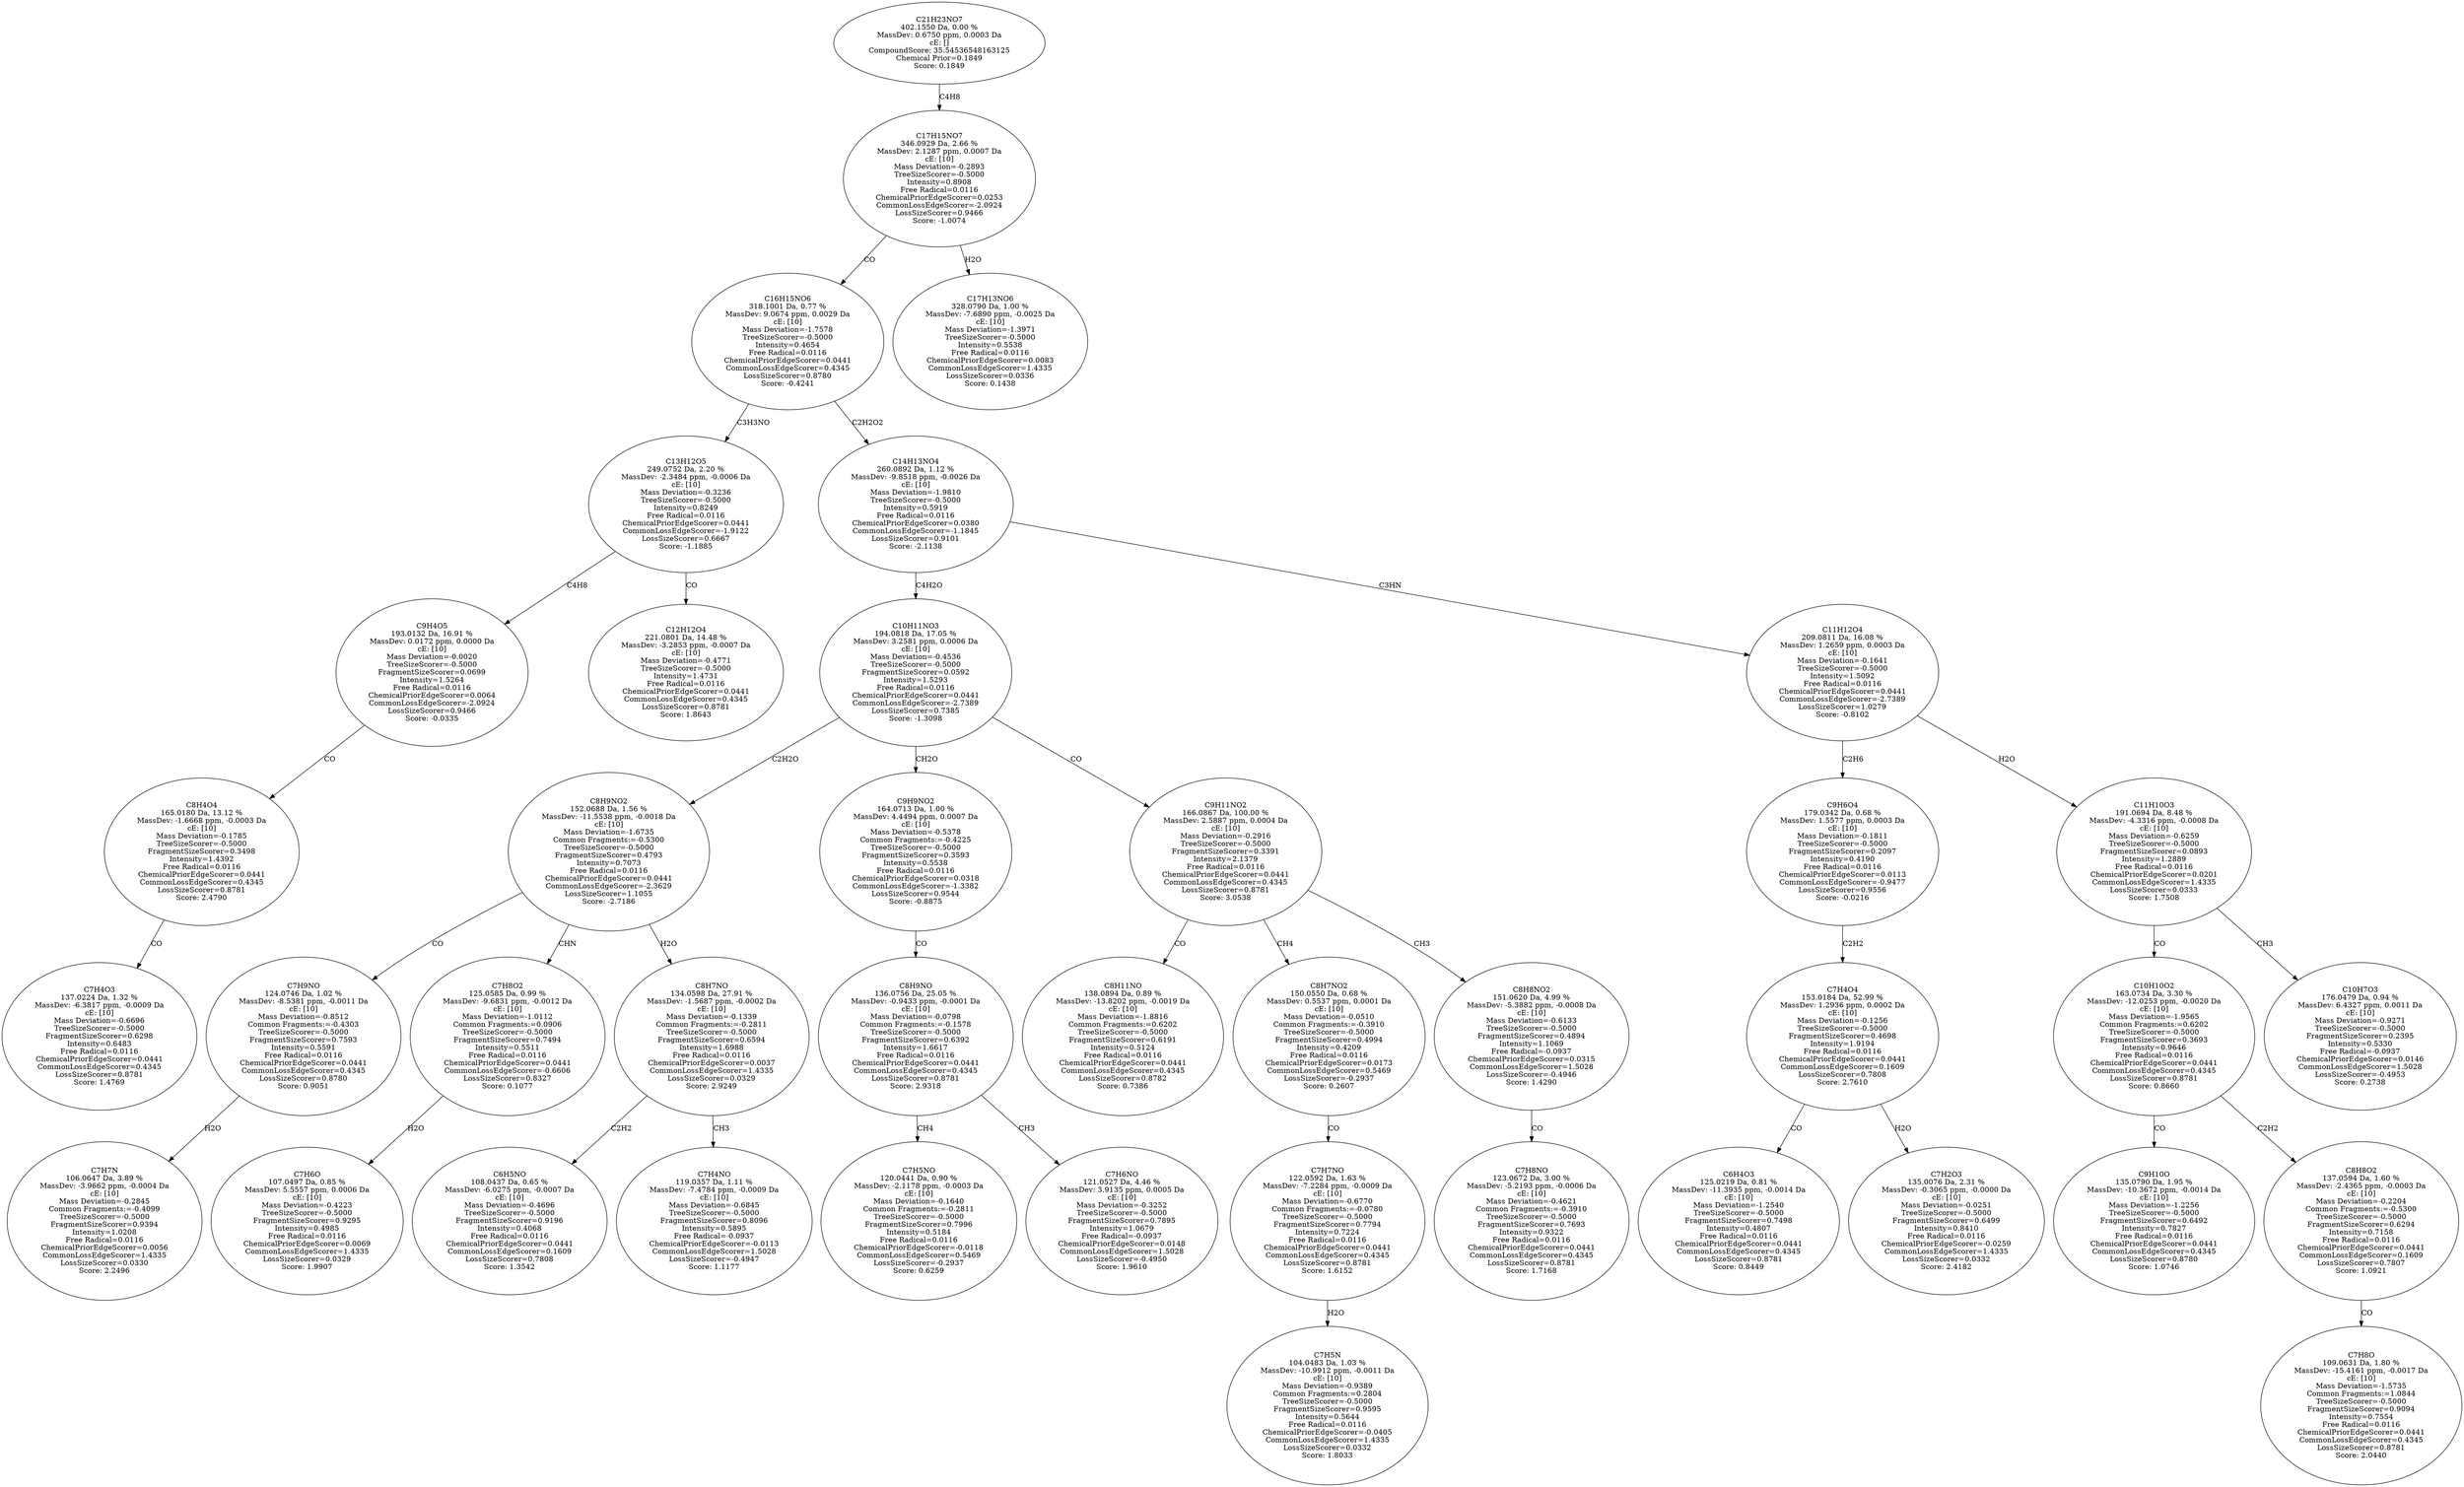 strict digraph {
v1 [label="C7H4O3\n137.0224 Da, 1.32 %\nMassDev: -6.3817 ppm, -0.0009 Da\ncE: [10]\nMass Deviation=-0.6696\nTreeSizeScorer=-0.5000\nFragmentSizeScorer=0.6298\nIntensity=0.6483\nFree Radical=0.0116\nChemicalPriorEdgeScorer=0.0441\nCommonLossEdgeScorer=0.4345\nLossSizeScorer=0.8781\nScore: 1.4769"];
v2 [label="C8H4O4\n165.0180 Da, 13.12 %\nMassDev: -1.6668 ppm, -0.0003 Da\ncE: [10]\nMass Deviation=-0.1785\nTreeSizeScorer=-0.5000\nFragmentSizeScorer=0.3498\nIntensity=1.4392\nFree Radical=0.0116\nChemicalPriorEdgeScorer=0.0441\nCommonLossEdgeScorer=0.4345\nLossSizeScorer=0.8781\nScore: 2.4790"];
v3 [label="C9H4O5\n193.0132 Da, 16.91 %\nMassDev: 0.0172 ppm, 0.0000 Da\ncE: [10]\nMass Deviation=-0.0020\nTreeSizeScorer=-0.5000\nFragmentSizeScorer=0.0699\nIntensity=1.5264\nFree Radical=0.0116\nChemicalPriorEdgeScorer=0.0064\nCommonLossEdgeScorer=-2.0924\nLossSizeScorer=0.9466\nScore: -0.0335"];
v4 [label="C12H12O4\n221.0801 Da, 14.48 %\nMassDev: -3.2853 ppm, -0.0007 Da\ncE: [10]\nMass Deviation=-0.4771\nTreeSizeScorer=-0.5000\nIntensity=1.4731\nFree Radical=0.0116\nChemicalPriorEdgeScorer=0.0441\nCommonLossEdgeScorer=0.4345\nLossSizeScorer=0.8781\nScore: 1.8643"];
v5 [label="C13H12O5\n249.0752 Da, 2.20 %\nMassDev: -2.3484 ppm, -0.0006 Da\ncE: [10]\nMass Deviation=-0.3236\nTreeSizeScorer=-0.5000\nIntensity=0.8249\nFree Radical=0.0116\nChemicalPriorEdgeScorer=0.0441\nCommonLossEdgeScorer=-1.9122\nLossSizeScorer=0.6667\nScore: -1.1885"];
v6 [label="C7H7N\n106.0647 Da, 3.89 %\nMassDev: -3.9662 ppm, -0.0004 Da\ncE: [10]\nMass Deviation=-0.2845\nCommon Fragments:=-0.4099\nTreeSizeScorer=-0.5000\nFragmentSizeScorer=0.9394\nIntensity=1.0208\nFree Radical=0.0116\nChemicalPriorEdgeScorer=0.0056\nCommonLossEdgeScorer=1.4335\nLossSizeScorer=0.0330\nScore: 2.2496"];
v7 [label="C7H9NO\n124.0746 Da, 1.02 %\nMassDev: -8.5381 ppm, -0.0011 Da\ncE: [10]\nMass Deviation=-0.8512\nCommon Fragments:=-0.4303\nTreeSizeScorer=-0.5000\nFragmentSizeScorer=0.7593\nIntensity=0.5591\nFree Radical=0.0116\nChemicalPriorEdgeScorer=0.0441\nCommonLossEdgeScorer=0.4345\nLossSizeScorer=0.8780\nScore: 0.9051"];
v8 [label="C7H6O\n107.0497 Da, 0.85 %\nMassDev: 5.5557 ppm, 0.0006 Da\ncE: [10]\nMass Deviation=-0.4223\nTreeSizeScorer=-0.5000\nFragmentSizeScorer=0.9295\nIntensity=0.4985\nFree Radical=0.0116\nChemicalPriorEdgeScorer=0.0069\nCommonLossEdgeScorer=1.4335\nLossSizeScorer=0.0329\nScore: 1.9907"];
v9 [label="C7H8O2\n125.0585 Da, 0.99 %\nMassDev: -9.6831 ppm, -0.0012 Da\ncE: [10]\nMass Deviation=-1.0112\nCommon Fragments:=0.0906\nTreeSizeScorer=-0.5000\nFragmentSizeScorer=0.7494\nIntensity=0.5511\nFree Radical=0.0116\nChemicalPriorEdgeScorer=0.0441\nCommonLossEdgeScorer=-0.6606\nLossSizeScorer=0.8327\nScore: 0.1077"];
v10 [label="C6H5NO\n108.0437 Da, 0.65 %\nMassDev: -6.0275 ppm, -0.0007 Da\ncE: [10]\nMass Deviation=-0.4696\nTreeSizeScorer=-0.5000\nFragmentSizeScorer=0.9196\nIntensity=0.4068\nFree Radical=0.0116\nChemicalPriorEdgeScorer=0.0441\nCommonLossEdgeScorer=0.1609\nLossSizeScorer=0.7808\nScore: 1.3542"];
v11 [label="C7H4NO\n119.0357 Da, 1.11 %\nMassDev: -7.4784 ppm, -0.0009 Da\ncE: [10]\nMass Deviation=-0.6845\nTreeSizeScorer=-0.5000\nFragmentSizeScorer=0.8096\nIntensity=0.5895\nFree Radical=-0.0937\nChemicalPriorEdgeScorer=-0.0113\nCommonLossEdgeScorer=1.5028\nLossSizeScorer=-0.4947\nScore: 1.1177"];
v12 [label="C8H7NO\n134.0598 Da, 27.91 %\nMassDev: -1.5687 ppm, -0.0002 Da\ncE: [10]\nMass Deviation=-0.1339\nCommon Fragments:=-0.2811\nTreeSizeScorer=-0.5000\nFragmentSizeScorer=0.6594\nIntensity=1.6988\nFree Radical=0.0116\nChemicalPriorEdgeScorer=0.0037\nCommonLossEdgeScorer=1.4335\nLossSizeScorer=0.0329\nScore: 2.9249"];
v13 [label="C8H9NO2\n152.0688 Da, 1.56 %\nMassDev: -11.5538 ppm, -0.0018 Da\ncE: [10]\nMass Deviation=-1.6735\nCommon Fragments:=-0.5300\nTreeSizeScorer=-0.5000\nFragmentSizeScorer=0.4793\nIntensity=0.7073\nFree Radical=0.0116\nChemicalPriorEdgeScorer=0.0441\nCommonLossEdgeScorer=-2.3629\nLossSizeScorer=1.1055\nScore: -2.7186"];
v14 [label="C7H5NO\n120.0441 Da, 0.90 %\nMassDev: -2.1178 ppm, -0.0003 Da\ncE: [10]\nMass Deviation=-0.1640\nCommon Fragments:=-0.2811\nTreeSizeScorer=-0.5000\nFragmentSizeScorer=0.7996\nIntensity=0.5184\nFree Radical=0.0116\nChemicalPriorEdgeScorer=-0.0118\nCommonLossEdgeScorer=0.5469\nLossSizeScorer=-0.2937\nScore: 0.6259"];
v15 [label="C7H6NO\n121.0527 Da, 4.46 %\nMassDev: 3.9135 ppm, 0.0005 Da\ncE: [10]\nMass Deviation=-0.3252\nTreeSizeScorer=-0.5000\nFragmentSizeScorer=0.7895\nIntensity=1.0679\nFree Radical=-0.0937\nChemicalPriorEdgeScorer=0.0148\nCommonLossEdgeScorer=1.5028\nLossSizeScorer=-0.4950\nScore: 1.9610"];
v16 [label="C8H9NO\n136.0756 Da, 25.05 %\nMassDev: -0.9433 ppm, -0.0001 Da\ncE: [10]\nMass Deviation=-0.0798\nCommon Fragments:=-0.1578\nTreeSizeScorer=-0.5000\nFragmentSizeScorer=0.6392\nIntensity=1.6617\nFree Radical=0.0116\nChemicalPriorEdgeScorer=0.0441\nCommonLossEdgeScorer=0.4345\nLossSizeScorer=0.8781\nScore: 2.9318"];
v17 [label="C9H9NO2\n164.0713 Da, 1.00 %\nMassDev: 4.4494 ppm, 0.0007 Da\ncE: [10]\nMass Deviation=-0.5378\nCommon Fragments:=-0.4225\nTreeSizeScorer=-0.5000\nFragmentSizeScorer=0.3593\nIntensity=0.5538\nFree Radical=0.0116\nChemicalPriorEdgeScorer=0.0318\nCommonLossEdgeScorer=-1.3382\nLossSizeScorer=0.9544\nScore: -0.8875"];
v18 [label="C8H11NO\n138.0894 Da, 0.89 %\nMassDev: -13.8202 ppm, -0.0019 Da\ncE: [10]\nMass Deviation=-1.8816\nCommon Fragments:=0.6202\nTreeSizeScorer=-0.5000\nFragmentSizeScorer=0.6191\nIntensity=0.5124\nFree Radical=0.0116\nChemicalPriorEdgeScorer=0.0441\nCommonLossEdgeScorer=0.4345\nLossSizeScorer=0.8782\nScore: 0.7386"];
v19 [label="C7H5N\n104.0483 Da, 1.03 %\nMassDev: -10.9912 ppm, -0.0011 Da\ncE: [10]\nMass Deviation=-0.9389\nCommon Fragments:=0.2804\nTreeSizeScorer=-0.5000\nFragmentSizeScorer=0.9595\nIntensity=0.5644\nFree Radical=0.0116\nChemicalPriorEdgeScorer=-0.0405\nCommonLossEdgeScorer=1.4335\nLossSizeScorer=0.0332\nScore: 1.8033"];
v20 [label="C7H7NO\n122.0592 Da, 1.63 %\nMassDev: -7.2284 ppm, -0.0009 Da\ncE: [10]\nMass Deviation=-0.6770\nCommon Fragments:=-0.0780\nTreeSizeScorer=-0.5000\nFragmentSizeScorer=0.7794\nIntensity=0.7224\nFree Radical=0.0116\nChemicalPriorEdgeScorer=0.0441\nCommonLossEdgeScorer=0.4345\nLossSizeScorer=0.8781\nScore: 1.6152"];
v21 [label="C8H7NO2\n150.0550 Da, 0.68 %\nMassDev: 0.5537 ppm, 0.0001 Da\ncE: [10]\nMass Deviation=-0.0510\nCommon Fragments:=-0.3910\nTreeSizeScorer=-0.5000\nFragmentSizeScorer=0.4994\nIntensity=0.4209\nFree Radical=0.0116\nChemicalPriorEdgeScorer=0.0173\nCommonLossEdgeScorer=0.5469\nLossSizeScorer=-0.2937\nScore: 0.2607"];
v22 [label="C7H8NO\n123.0672 Da, 3.00 %\nMassDev: -5.2193 ppm, -0.0006 Da\ncE: [10]\nMass Deviation=-0.4621\nCommon Fragments:=-0.3910\nTreeSizeScorer=-0.5000\nFragmentSizeScorer=0.7693\nIntensity=0.9322\nFree Radical=0.0116\nChemicalPriorEdgeScorer=0.0441\nCommonLossEdgeScorer=0.4345\nLossSizeScorer=0.8781\nScore: 1.7168"];
v23 [label="C8H8NO2\n151.0620 Da, 4.99 %\nMassDev: -5.3882 ppm, -0.0008 Da\ncE: [10]\nMass Deviation=-0.6133\nTreeSizeScorer=-0.5000\nFragmentSizeScorer=0.4894\nIntensity=1.1069\nFree Radical=-0.0937\nChemicalPriorEdgeScorer=0.0315\nCommonLossEdgeScorer=1.5028\nLossSizeScorer=-0.4946\nScore: 1.4290"];
v24 [label="C9H11NO2\n166.0867 Da, 100.00 %\nMassDev: 2.5887 ppm, 0.0004 Da\ncE: [10]\nMass Deviation=-0.2916\nTreeSizeScorer=-0.5000\nFragmentSizeScorer=0.3391\nIntensity=2.1379\nFree Radical=0.0116\nChemicalPriorEdgeScorer=0.0441\nCommonLossEdgeScorer=0.4345\nLossSizeScorer=0.8781\nScore: 3.0538"];
v25 [label="C10H11NO3\n194.0818 Da, 17.05 %\nMassDev: 3.2581 ppm, 0.0006 Da\ncE: [10]\nMass Deviation=-0.4536\nTreeSizeScorer=-0.5000\nFragmentSizeScorer=0.0592\nIntensity=1.5293\nFree Radical=0.0116\nChemicalPriorEdgeScorer=0.0441\nCommonLossEdgeScorer=-2.7389\nLossSizeScorer=0.7385\nScore: -1.3098"];
v26 [label="C6H4O3\n125.0219 Da, 0.81 %\nMassDev: -11.3935 ppm, -0.0014 Da\ncE: [10]\nMass Deviation=-1.2540\nTreeSizeScorer=-0.5000\nFragmentSizeScorer=0.7498\nIntensity=0.4807\nFree Radical=0.0116\nChemicalPriorEdgeScorer=0.0441\nCommonLossEdgeScorer=0.4345\nLossSizeScorer=0.8781\nScore: 0.8449"];
v27 [label="C7H2O3\n135.0076 Da, 2.31 %\nMassDev: -0.3065 ppm, -0.0000 Da\ncE: [10]\nMass Deviation=-0.0251\nTreeSizeScorer=-0.5000\nFragmentSizeScorer=0.6499\nIntensity=0.8410\nFree Radical=0.0116\nChemicalPriorEdgeScorer=-0.0259\nCommonLossEdgeScorer=1.4335\nLossSizeScorer=0.0332\nScore: 2.4182"];
v28 [label="C7H4O4\n153.0184 Da, 52.99 %\nMassDev: 1.2936 ppm, 0.0002 Da\ncE: [10]\nMass Deviation=-0.1256\nTreeSizeScorer=-0.5000\nFragmentSizeScorer=0.4698\nIntensity=1.9194\nFree Radical=0.0116\nChemicalPriorEdgeScorer=0.0441\nCommonLossEdgeScorer=0.1609\nLossSizeScorer=0.7808\nScore: 2.7610"];
v29 [label="C9H6O4\n179.0342 Da, 0.68 %\nMassDev: 1.5577 ppm, 0.0003 Da\ncE: [10]\nMass Deviation=-0.1811\nTreeSizeScorer=-0.5000\nFragmentSizeScorer=0.2097\nIntensity=0.4190\nFree Radical=0.0116\nChemicalPriorEdgeScorer=0.0113\nCommonLossEdgeScorer=-0.9477\nLossSizeScorer=0.9556\nScore: -0.0216"];
v30 [label="C9H10O\n135.0790 Da, 1.95 %\nMassDev: -10.3672 ppm, -0.0014 Da\ncE: [10]\nMass Deviation=-1.2256\nTreeSizeScorer=-0.5000\nFragmentSizeScorer=0.6492\nIntensity=0.7827\nFree Radical=0.0116\nChemicalPriorEdgeScorer=0.0441\nCommonLossEdgeScorer=0.4345\nLossSizeScorer=0.8780\nScore: 1.0746"];
v31 [label="C7H8O\n109.0631 Da, 1.80 %\nMassDev: -15.4161 ppm, -0.0017 Da\ncE: [10]\nMass Deviation=-1.5735\nCommon Fragments:=1.0844\nTreeSizeScorer=-0.5000\nFragmentSizeScorer=0.9094\nIntensity=0.7554\nFree Radical=0.0116\nChemicalPriorEdgeScorer=0.0441\nCommonLossEdgeScorer=0.4345\nLossSizeScorer=0.8781\nScore: 2.0440"];
v32 [label="C8H8O2\n137.0594 Da, 1.60 %\nMassDev: -2.4365 ppm, -0.0003 Da\ncE: [10]\nMass Deviation=-0.2204\nCommon Fragments:=-0.5300\nTreeSizeScorer=-0.5000\nFragmentSizeScorer=0.6294\nIntensity=0.7158\nFree Radical=0.0116\nChemicalPriorEdgeScorer=0.0441\nCommonLossEdgeScorer=0.1609\nLossSizeScorer=0.7807\nScore: 1.0921"];
v33 [label="C10H10O2\n163.0734 Da, 3.30 %\nMassDev: -12.0253 ppm, -0.0020 Da\ncE: [10]\nMass Deviation=-1.9565\nCommon Fragments:=0.6202\nTreeSizeScorer=-0.5000\nFragmentSizeScorer=0.3693\nIntensity=0.9646\nFree Radical=0.0116\nChemicalPriorEdgeScorer=0.0441\nCommonLossEdgeScorer=0.4345\nLossSizeScorer=0.8781\nScore: 0.8660"];
v34 [label="C10H7O3\n176.0479 Da, 0.94 %\nMassDev: 6.4327 ppm, 0.0011 Da\ncE: [10]\nMass Deviation=-0.9271\nTreeSizeScorer=-0.5000\nFragmentSizeScorer=0.2395\nIntensity=0.5330\nFree Radical=-0.0937\nChemicalPriorEdgeScorer=0.0146\nCommonLossEdgeScorer=1.5028\nLossSizeScorer=-0.4953\nScore: 0.2738"];
v35 [label="C11H10O3\n191.0694 Da, 8.48 %\nMassDev: -4.3316 ppm, -0.0008 Da\ncE: [10]\nMass Deviation=-0.6259\nTreeSizeScorer=-0.5000\nFragmentSizeScorer=0.0893\nIntensity=1.2889\nFree Radical=0.0116\nChemicalPriorEdgeScorer=0.0201\nCommonLossEdgeScorer=1.4335\nLossSizeScorer=0.0333\nScore: 1.7508"];
v36 [label="C11H12O4\n209.0811 Da, 16.08 %\nMassDev: 1.2659 ppm, 0.0003 Da\ncE: [10]\nMass Deviation=-0.1641\nTreeSizeScorer=-0.5000\nIntensity=1.5092\nFree Radical=0.0116\nChemicalPriorEdgeScorer=0.0441\nCommonLossEdgeScorer=-2.7389\nLossSizeScorer=1.0279\nScore: -0.8102"];
v37 [label="C14H13NO4\n260.0892 Da, 1.12 %\nMassDev: -9.8518 ppm, -0.0026 Da\ncE: [10]\nMass Deviation=-1.9810\nTreeSizeScorer=-0.5000\nIntensity=0.5919\nFree Radical=0.0116\nChemicalPriorEdgeScorer=0.0380\nCommonLossEdgeScorer=-1.1845\nLossSizeScorer=0.9101\nScore: -2.1138"];
v38 [label="C16H15NO6\n318.1001 Da, 0.77 %\nMassDev: 9.0674 ppm, 0.0029 Da\ncE: [10]\nMass Deviation=-1.7578\nTreeSizeScorer=-0.5000\nIntensity=0.4654\nFree Radical=0.0116\nChemicalPriorEdgeScorer=0.0441\nCommonLossEdgeScorer=0.4345\nLossSizeScorer=0.8780\nScore: -0.4241"];
v39 [label="C17H13NO6\n328.0790 Da, 1.00 %\nMassDev: -7.6890 ppm, -0.0025 Da\ncE: [10]\nMass Deviation=-1.3971\nTreeSizeScorer=-0.5000\nIntensity=0.5538\nFree Radical=0.0116\nChemicalPriorEdgeScorer=0.0083\nCommonLossEdgeScorer=1.4335\nLossSizeScorer=0.0336\nScore: 0.1438"];
v40 [label="C17H15NO7\n346.0929 Da, 2.66 %\nMassDev: 2.1287 ppm, 0.0007 Da\ncE: [10]\nMass Deviation=-0.2893\nTreeSizeScorer=-0.5000\nIntensity=0.8908\nFree Radical=0.0116\nChemicalPriorEdgeScorer=0.0253\nCommonLossEdgeScorer=-2.0924\nLossSizeScorer=0.9466\nScore: -1.0074"];
v41 [label="C21H23NO7\n402.1550 Da, 0.00 %\nMassDev: 0.6750 ppm, 0.0003 Da\ncE: []\nCompoundScore: 35.54536548163125\nChemical Prior=0.1849\nScore: 0.1849"];
v2 -> v1 [label="CO"];
v3 -> v2 [label="CO"];
v5 -> v3 [label="C4H8"];
v5 -> v4 [label="CO"];
v38 -> v5 [label="C3H3NO"];
v7 -> v6 [label="H2O"];
v13 -> v7 [label="CO"];
v9 -> v8 [label="H2O"];
v13 -> v9 [label="CHN"];
v12 -> v10 [label="C2H2"];
v12 -> v11 [label="CH3"];
v13 -> v12 [label="H2O"];
v25 -> v13 [label="C2H2O"];
v16 -> v14 [label="CH4"];
v16 -> v15 [label="CH3"];
v17 -> v16 [label="CO"];
v25 -> v17 [label="CH2O"];
v24 -> v18 [label="CO"];
v20 -> v19 [label="H2O"];
v21 -> v20 [label="CO"];
v24 -> v21 [label="CH4"];
v23 -> v22 [label="CO"];
v24 -> v23 [label="CH3"];
v25 -> v24 [label="CO"];
v37 -> v25 [label="C4H2O"];
v28 -> v26 [label="CO"];
v28 -> v27 [label="H2O"];
v29 -> v28 [label="C2H2"];
v36 -> v29 [label="C2H6"];
v33 -> v30 [label="CO"];
v32 -> v31 [label="CO"];
v33 -> v32 [label="C2H2"];
v35 -> v33 [label="CO"];
v35 -> v34 [label="CH3"];
v36 -> v35 [label="H2O"];
v37 -> v36 [label="C3HN"];
v38 -> v37 [label="C2H2O2"];
v40 -> v38 [label="CO"];
v40 -> v39 [label="H2O"];
v41 -> v40 [label="C4H8"];
}